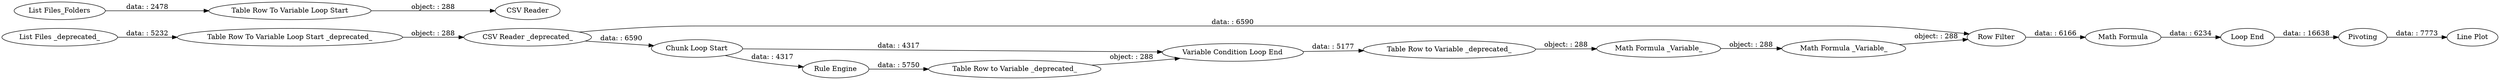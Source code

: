 digraph {
	"-1670786885602875227_23" [label="Math Formula _Variable_"]
	"-1670786885602875227_18" [label="Table Row to Variable _deprecated_"]
	"4534314017696230152_12" [label="CSV Reader _deprecated_"]
	"4534314017696230152_35" [label="Line Plot"]
	"-1670786885602875227_22" [label="Variable Condition Loop End"]
	"4534314017696230152_42" [label="List Files_Folders"]
	"4534314017696230152_13" [label="Row Filter"]
	"-1670786885602875227_9" [label="Rule Engine"]
	"4534314017696230152_4" [label="Loop End"]
	"4534314017696230152_37" [label="Math Formula"]
	"4534314017696230152_2" [label="Table Row To Variable Loop Start _deprecated_"]
	"4534314017696230152_44" [label="CSV Reader"]
	"4534314017696230152_1" [label="List Files _deprecated_"]
	"4534314017696230152_43" [label="Table Row To Variable Loop Start"]
	"4534314017696230152_36" [label=Pivoting]
	"-1670786885602875227_10" [label="Table Row to Variable _deprecated_"]
	"-1670786885602875227_3" [label="Chunk Loop Start"]
	"-1670786885602875227_11" [label="Math Formula _Variable_"]
	"4534314017696230152_12" -> "-1670786885602875227_3" [label="data: : 6590"]
	"-1670786885602875227_10" -> "-1670786885602875227_11" [label="object: : 288"]
	"-1670786885602875227_11" -> "-1670786885602875227_23" [label="object: : 288"]
	"4534314017696230152_2" -> "4534314017696230152_12" [label="object: : 288"]
	"-1670786885602875227_3" -> "-1670786885602875227_22" [label="data: : 4317"]
	"4534314017696230152_4" -> "4534314017696230152_36" [label="data: : 16638"]
	"-1670786885602875227_3" -> "-1670786885602875227_9" [label="data: : 4317"]
	"-1670786885602875227_22" -> "-1670786885602875227_10" [label="data: : 5177"]
	"4534314017696230152_36" -> "4534314017696230152_35" [label="data: : 7773"]
	"4534314017696230152_13" -> "4534314017696230152_37" [label="data: : 6166"]
	"4534314017696230152_12" -> "4534314017696230152_13" [label="data: : 6590"]
	"4534314017696230152_37" -> "4534314017696230152_4" [label="data: : 6234"]
	"4534314017696230152_43" -> "4534314017696230152_44" [label="object: : 288"]
	"4534314017696230152_1" -> "4534314017696230152_2" [label="data: : 5232"]
	"4534314017696230152_42" -> "4534314017696230152_43" [label="data: : 2478"]
	"-1670786885602875227_9" -> "-1670786885602875227_18" [label="data: : 5750"]
	"-1670786885602875227_18" -> "-1670786885602875227_22" [label="object: : 288"]
	"-1670786885602875227_23" -> "4534314017696230152_13" [label="object: : 288"]
	rankdir=LR
}
